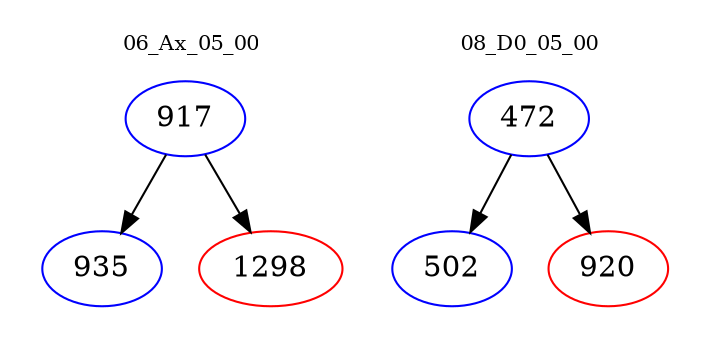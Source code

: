 digraph{
subgraph cluster_0 {
color = white
label = "06_Ax_05_00";
fontsize=10;
T0_917 [label="917", color="blue"]
T0_917 -> T0_935 [color="black"]
T0_935 [label="935", color="blue"]
T0_917 -> T0_1298 [color="black"]
T0_1298 [label="1298", color="red"]
}
subgraph cluster_1 {
color = white
label = "08_D0_05_00";
fontsize=10;
T1_472 [label="472", color="blue"]
T1_472 -> T1_502 [color="black"]
T1_502 [label="502", color="blue"]
T1_472 -> T1_920 [color="black"]
T1_920 [label="920", color="red"]
}
}
